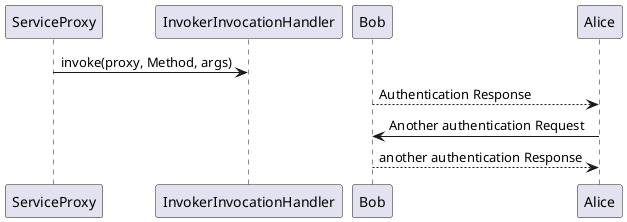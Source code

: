 @startuml
ServiceProxy -> InvokerInvocationHandler: invoke(proxy, Method, args)
Bob --> Alice: Authentication Response

Alice -> Bob: Another authentication Request
Alice <-- Bob: another authentication Response
@enduml